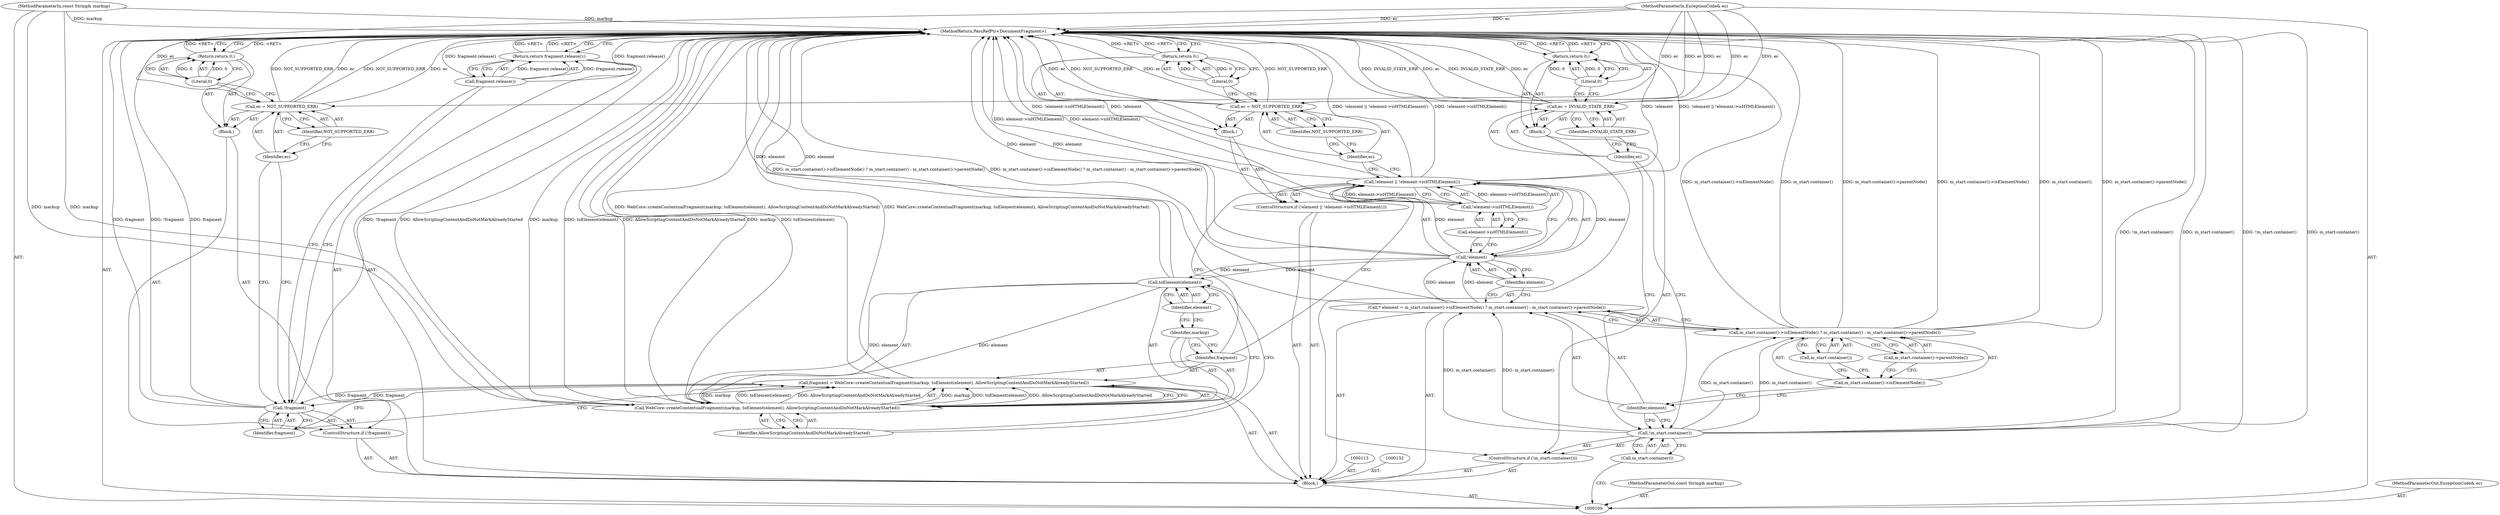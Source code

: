 digraph "0_Chrome_73edae623529f04c668268de49d00324b96166a2" {
"1000151" [label="(MethodReturn,PassRefPtr<DocumentFragment>)"];
"1000101" [label="(MethodParameterIn,const String& markup)"];
"1000206" [label="(MethodParameterOut,const String& markup)"];
"1000102" [label="(MethodParameterIn,ExceptionCode& ec)"];
"1000207" [label="(MethodParameterOut,ExceptionCode& ec)"];
"1000129" [label="(Identifier,NOT_SUPPORTED_ERR)"];
"1000127" [label="(Call,ec = NOT_SUPPORTED_ERR)"];
"1000128" [label="(Identifier,ec)"];
"1000131" [label="(Literal,0)"];
"1000130" [label="(Return,return 0;)"];
"1000139" [label="(Identifier,AllowScriptingContentAndDoNotMarkAlreadyStarted)"];
"1000133" [label="(Call,fragment = WebCore::createContextualFragment(markup, toElement(element), AllowScriptingContentAndDoNotMarkAlreadyStarted))"];
"1000134" [label="(Identifier,fragment)"];
"1000135" [label="(Call,WebCore::createContextualFragment(markup, toElement(element), AllowScriptingContentAndDoNotMarkAlreadyStarted))"];
"1000136" [label="(Identifier,markup)"];
"1000137" [label="(Call,toElement(element))"];
"1000138" [label="(Identifier,element)"];
"1000142" [label="(Identifier,fragment)"];
"1000143" [label="(Block,)"];
"1000140" [label="(ControlStructure,if (!fragment))"];
"1000141" [label="(Call,!fragment)"];
"1000146" [label="(Identifier,NOT_SUPPORTED_ERR)"];
"1000144" [label="(Call,ec = NOT_SUPPORTED_ERR)"];
"1000145" [label="(Identifier,ec)"];
"1000148" [label="(Literal,0)"];
"1000147" [label="(Return,return 0;)"];
"1000103" [label="(Block,)"];
"1000150" [label="(Call,fragment.release())"];
"1000149" [label="(Return,return fragment.release();)"];
"1000106" [label="(Call,m_start.container())"];
"1000107" [label="(Block,)"];
"1000104" [label="(ControlStructure,if (!m_start.container()))"];
"1000105" [label="(Call,!m_start.container())"];
"1000110" [label="(Identifier,INVALID_STATE_ERR)"];
"1000108" [label="(Call,ec = INVALID_STATE_ERR)"];
"1000109" [label="(Identifier,ec)"];
"1000112" [label="(Literal,0)"];
"1000111" [label="(Return,return 0;)"];
"1000115" [label="(Identifier,element)"];
"1000116" [label="(Call,m_start.container()->isElementNode() ? m_start.container() : m_start.container()->parentNode())"];
"1000117" [label="(Call,m_start.container()->isElementNode())"];
"1000118" [label="(Call,m_start.container())"];
"1000114" [label="(Call,* element = m_start.container()->isElementNode() ? m_start.container() : m_start.container()->parentNode())"];
"1000119" [label="(Call,m_start.container()->parentNode())"];
"1000124" [label="(Call,!element->isHTMLElement())"];
"1000125" [label="(Call,element->isHTMLElement())"];
"1000120" [label="(ControlStructure,if (!element || !element->isHTMLElement()))"];
"1000126" [label="(Block,)"];
"1000121" [label="(Call,!element || !element->isHTMLElement())"];
"1000122" [label="(Call,!element)"];
"1000123" [label="(Identifier,element)"];
"1000151" -> "1000100"  [label="AST: "];
"1000151" -> "1000111"  [label="CFG: "];
"1000151" -> "1000130"  [label="CFG: "];
"1000151" -> "1000147"  [label="CFG: "];
"1000151" -> "1000149"  [label="CFG: "];
"1000111" -> "1000151"  [label="DDG: <RET>"];
"1000147" -> "1000151"  [label="DDG: <RET>"];
"1000149" -> "1000151"  [label="DDG: <RET>"];
"1000116" -> "1000151"  [label="DDG: m_start.container()->isElementNode()"];
"1000116" -> "1000151"  [label="DDG: m_start.container()"];
"1000116" -> "1000151"  [label="DDG: m_start.container()->parentNode()"];
"1000141" -> "1000151"  [label="DDG: fragment"];
"1000141" -> "1000151"  [label="DDG: !fragment"];
"1000124" -> "1000151"  [label="DDG: element->isHTMLElement()"];
"1000105" -> "1000151"  [label="DDG: !m_start.container()"];
"1000105" -> "1000151"  [label="DDG: m_start.container()"];
"1000121" -> "1000151"  [label="DDG: !element || !element->isHTMLElement()"];
"1000121" -> "1000151"  [label="DDG: !element->isHTMLElement()"];
"1000121" -> "1000151"  [label="DDG: !element"];
"1000150" -> "1000151"  [label="DDG: fragment.release()"];
"1000144" -> "1000151"  [label="DDG: NOT_SUPPORTED_ERR"];
"1000144" -> "1000151"  [label="DDG: ec"];
"1000114" -> "1000151"  [label="DDG: m_start.container()->isElementNode() ? m_start.container() : m_start.container()->parentNode()"];
"1000122" -> "1000151"  [label="DDG: element"];
"1000135" -> "1000151"  [label="DDG: AllowScriptingContentAndDoNotMarkAlreadyStarted"];
"1000135" -> "1000151"  [label="DDG: markup"];
"1000135" -> "1000151"  [label="DDG: toElement(element)"];
"1000127" -> "1000151"  [label="DDG: NOT_SUPPORTED_ERR"];
"1000127" -> "1000151"  [label="DDG: ec"];
"1000102" -> "1000151"  [label="DDG: ec"];
"1000133" -> "1000151"  [label="DDG: WebCore::createContextualFragment(markup, toElement(element), AllowScriptingContentAndDoNotMarkAlreadyStarted)"];
"1000101" -> "1000151"  [label="DDG: markup"];
"1000108" -> "1000151"  [label="DDG: INVALID_STATE_ERR"];
"1000108" -> "1000151"  [label="DDG: ec"];
"1000137" -> "1000151"  [label="DDG: element"];
"1000130" -> "1000151"  [label="DDG: <RET>"];
"1000101" -> "1000100"  [label="AST: "];
"1000101" -> "1000151"  [label="DDG: markup"];
"1000101" -> "1000135"  [label="DDG: markup"];
"1000206" -> "1000100"  [label="AST: "];
"1000102" -> "1000100"  [label="AST: "];
"1000102" -> "1000151"  [label="DDG: ec"];
"1000102" -> "1000108"  [label="DDG: ec"];
"1000102" -> "1000127"  [label="DDG: ec"];
"1000102" -> "1000144"  [label="DDG: ec"];
"1000207" -> "1000100"  [label="AST: "];
"1000129" -> "1000127"  [label="AST: "];
"1000129" -> "1000128"  [label="CFG: "];
"1000127" -> "1000129"  [label="CFG: "];
"1000127" -> "1000126"  [label="AST: "];
"1000127" -> "1000129"  [label="CFG: "];
"1000128" -> "1000127"  [label="AST: "];
"1000129" -> "1000127"  [label="AST: "];
"1000131" -> "1000127"  [label="CFG: "];
"1000127" -> "1000151"  [label="DDG: NOT_SUPPORTED_ERR"];
"1000127" -> "1000151"  [label="DDG: ec"];
"1000102" -> "1000127"  [label="DDG: ec"];
"1000128" -> "1000127"  [label="AST: "];
"1000128" -> "1000121"  [label="CFG: "];
"1000129" -> "1000128"  [label="CFG: "];
"1000131" -> "1000130"  [label="AST: "];
"1000131" -> "1000127"  [label="CFG: "];
"1000130" -> "1000131"  [label="CFG: "];
"1000131" -> "1000130"  [label="DDG: 0"];
"1000130" -> "1000126"  [label="AST: "];
"1000130" -> "1000131"  [label="CFG: "];
"1000131" -> "1000130"  [label="AST: "];
"1000151" -> "1000130"  [label="CFG: "];
"1000130" -> "1000151"  [label="DDG: <RET>"];
"1000131" -> "1000130"  [label="DDG: 0"];
"1000139" -> "1000135"  [label="AST: "];
"1000139" -> "1000137"  [label="CFG: "];
"1000135" -> "1000139"  [label="CFG: "];
"1000133" -> "1000103"  [label="AST: "];
"1000133" -> "1000135"  [label="CFG: "];
"1000134" -> "1000133"  [label="AST: "];
"1000135" -> "1000133"  [label="AST: "];
"1000142" -> "1000133"  [label="CFG: "];
"1000133" -> "1000151"  [label="DDG: WebCore::createContextualFragment(markup, toElement(element), AllowScriptingContentAndDoNotMarkAlreadyStarted)"];
"1000135" -> "1000133"  [label="DDG: markup"];
"1000135" -> "1000133"  [label="DDG: toElement(element)"];
"1000135" -> "1000133"  [label="DDG: AllowScriptingContentAndDoNotMarkAlreadyStarted"];
"1000133" -> "1000141"  [label="DDG: fragment"];
"1000134" -> "1000133"  [label="AST: "];
"1000134" -> "1000121"  [label="CFG: "];
"1000136" -> "1000134"  [label="CFG: "];
"1000135" -> "1000133"  [label="AST: "];
"1000135" -> "1000139"  [label="CFG: "];
"1000136" -> "1000135"  [label="AST: "];
"1000137" -> "1000135"  [label="AST: "];
"1000139" -> "1000135"  [label="AST: "];
"1000133" -> "1000135"  [label="CFG: "];
"1000135" -> "1000151"  [label="DDG: AllowScriptingContentAndDoNotMarkAlreadyStarted"];
"1000135" -> "1000151"  [label="DDG: markup"];
"1000135" -> "1000151"  [label="DDG: toElement(element)"];
"1000135" -> "1000133"  [label="DDG: markup"];
"1000135" -> "1000133"  [label="DDG: toElement(element)"];
"1000135" -> "1000133"  [label="DDG: AllowScriptingContentAndDoNotMarkAlreadyStarted"];
"1000101" -> "1000135"  [label="DDG: markup"];
"1000137" -> "1000135"  [label="DDG: element"];
"1000136" -> "1000135"  [label="AST: "];
"1000136" -> "1000134"  [label="CFG: "];
"1000138" -> "1000136"  [label="CFG: "];
"1000137" -> "1000135"  [label="AST: "];
"1000137" -> "1000138"  [label="CFG: "];
"1000138" -> "1000137"  [label="AST: "];
"1000139" -> "1000137"  [label="CFG: "];
"1000137" -> "1000151"  [label="DDG: element"];
"1000137" -> "1000135"  [label="DDG: element"];
"1000122" -> "1000137"  [label="DDG: element"];
"1000138" -> "1000137"  [label="AST: "];
"1000138" -> "1000136"  [label="CFG: "];
"1000137" -> "1000138"  [label="CFG: "];
"1000142" -> "1000141"  [label="AST: "];
"1000142" -> "1000133"  [label="CFG: "];
"1000141" -> "1000142"  [label="CFG: "];
"1000143" -> "1000140"  [label="AST: "];
"1000144" -> "1000143"  [label="AST: "];
"1000147" -> "1000143"  [label="AST: "];
"1000140" -> "1000103"  [label="AST: "];
"1000141" -> "1000140"  [label="AST: "];
"1000143" -> "1000140"  [label="AST: "];
"1000141" -> "1000140"  [label="AST: "];
"1000141" -> "1000142"  [label="CFG: "];
"1000142" -> "1000141"  [label="AST: "];
"1000145" -> "1000141"  [label="CFG: "];
"1000150" -> "1000141"  [label="CFG: "];
"1000141" -> "1000151"  [label="DDG: fragment"];
"1000141" -> "1000151"  [label="DDG: !fragment"];
"1000133" -> "1000141"  [label="DDG: fragment"];
"1000146" -> "1000144"  [label="AST: "];
"1000146" -> "1000145"  [label="CFG: "];
"1000144" -> "1000146"  [label="CFG: "];
"1000144" -> "1000143"  [label="AST: "];
"1000144" -> "1000146"  [label="CFG: "];
"1000145" -> "1000144"  [label="AST: "];
"1000146" -> "1000144"  [label="AST: "];
"1000148" -> "1000144"  [label="CFG: "];
"1000144" -> "1000151"  [label="DDG: NOT_SUPPORTED_ERR"];
"1000144" -> "1000151"  [label="DDG: ec"];
"1000102" -> "1000144"  [label="DDG: ec"];
"1000145" -> "1000144"  [label="AST: "];
"1000145" -> "1000141"  [label="CFG: "];
"1000146" -> "1000145"  [label="CFG: "];
"1000148" -> "1000147"  [label="AST: "];
"1000148" -> "1000144"  [label="CFG: "];
"1000147" -> "1000148"  [label="CFG: "];
"1000148" -> "1000147"  [label="DDG: 0"];
"1000147" -> "1000143"  [label="AST: "];
"1000147" -> "1000148"  [label="CFG: "];
"1000148" -> "1000147"  [label="AST: "];
"1000151" -> "1000147"  [label="CFG: "];
"1000147" -> "1000151"  [label="DDG: <RET>"];
"1000148" -> "1000147"  [label="DDG: 0"];
"1000103" -> "1000100"  [label="AST: "];
"1000104" -> "1000103"  [label="AST: "];
"1000113" -> "1000103"  [label="AST: "];
"1000114" -> "1000103"  [label="AST: "];
"1000120" -> "1000103"  [label="AST: "];
"1000132" -> "1000103"  [label="AST: "];
"1000133" -> "1000103"  [label="AST: "];
"1000140" -> "1000103"  [label="AST: "];
"1000149" -> "1000103"  [label="AST: "];
"1000150" -> "1000149"  [label="AST: "];
"1000150" -> "1000141"  [label="CFG: "];
"1000149" -> "1000150"  [label="CFG: "];
"1000150" -> "1000151"  [label="DDG: fragment.release()"];
"1000150" -> "1000149"  [label="DDG: fragment.release()"];
"1000149" -> "1000103"  [label="AST: "];
"1000149" -> "1000150"  [label="CFG: "];
"1000150" -> "1000149"  [label="AST: "];
"1000151" -> "1000149"  [label="CFG: "];
"1000149" -> "1000151"  [label="DDG: <RET>"];
"1000150" -> "1000149"  [label="DDG: fragment.release()"];
"1000106" -> "1000105"  [label="AST: "];
"1000106" -> "1000100"  [label="CFG: "];
"1000105" -> "1000106"  [label="CFG: "];
"1000107" -> "1000104"  [label="AST: "];
"1000108" -> "1000107"  [label="AST: "];
"1000111" -> "1000107"  [label="AST: "];
"1000104" -> "1000103"  [label="AST: "];
"1000105" -> "1000104"  [label="AST: "];
"1000107" -> "1000104"  [label="AST: "];
"1000105" -> "1000104"  [label="AST: "];
"1000105" -> "1000106"  [label="CFG: "];
"1000106" -> "1000105"  [label="AST: "];
"1000109" -> "1000105"  [label="CFG: "];
"1000115" -> "1000105"  [label="CFG: "];
"1000105" -> "1000151"  [label="DDG: !m_start.container()"];
"1000105" -> "1000151"  [label="DDG: m_start.container()"];
"1000105" -> "1000114"  [label="DDG: m_start.container()"];
"1000105" -> "1000116"  [label="DDG: m_start.container()"];
"1000110" -> "1000108"  [label="AST: "];
"1000110" -> "1000109"  [label="CFG: "];
"1000108" -> "1000110"  [label="CFG: "];
"1000108" -> "1000107"  [label="AST: "];
"1000108" -> "1000110"  [label="CFG: "];
"1000109" -> "1000108"  [label="AST: "];
"1000110" -> "1000108"  [label="AST: "];
"1000112" -> "1000108"  [label="CFG: "];
"1000108" -> "1000151"  [label="DDG: INVALID_STATE_ERR"];
"1000108" -> "1000151"  [label="DDG: ec"];
"1000102" -> "1000108"  [label="DDG: ec"];
"1000109" -> "1000108"  [label="AST: "];
"1000109" -> "1000105"  [label="CFG: "];
"1000110" -> "1000109"  [label="CFG: "];
"1000112" -> "1000111"  [label="AST: "];
"1000112" -> "1000108"  [label="CFG: "];
"1000111" -> "1000112"  [label="CFG: "];
"1000112" -> "1000111"  [label="DDG: 0"];
"1000111" -> "1000107"  [label="AST: "];
"1000111" -> "1000112"  [label="CFG: "];
"1000112" -> "1000111"  [label="AST: "];
"1000151" -> "1000111"  [label="CFG: "];
"1000111" -> "1000151"  [label="DDG: <RET>"];
"1000112" -> "1000111"  [label="DDG: 0"];
"1000115" -> "1000114"  [label="AST: "];
"1000115" -> "1000105"  [label="CFG: "];
"1000117" -> "1000115"  [label="CFG: "];
"1000116" -> "1000114"  [label="AST: "];
"1000116" -> "1000118"  [label="CFG: "];
"1000116" -> "1000119"  [label="CFG: "];
"1000117" -> "1000116"  [label="AST: "];
"1000118" -> "1000116"  [label="AST: "];
"1000119" -> "1000116"  [label="AST: "];
"1000114" -> "1000116"  [label="CFG: "];
"1000116" -> "1000151"  [label="DDG: m_start.container()->isElementNode()"];
"1000116" -> "1000151"  [label="DDG: m_start.container()"];
"1000116" -> "1000151"  [label="DDG: m_start.container()->parentNode()"];
"1000105" -> "1000116"  [label="DDG: m_start.container()"];
"1000117" -> "1000116"  [label="AST: "];
"1000117" -> "1000115"  [label="CFG: "];
"1000118" -> "1000117"  [label="CFG: "];
"1000119" -> "1000117"  [label="CFG: "];
"1000118" -> "1000116"  [label="AST: "];
"1000118" -> "1000117"  [label="CFG: "];
"1000116" -> "1000118"  [label="CFG: "];
"1000114" -> "1000103"  [label="AST: "];
"1000114" -> "1000116"  [label="CFG: "];
"1000115" -> "1000114"  [label="AST: "];
"1000116" -> "1000114"  [label="AST: "];
"1000123" -> "1000114"  [label="CFG: "];
"1000114" -> "1000151"  [label="DDG: m_start.container()->isElementNode() ? m_start.container() : m_start.container()->parentNode()"];
"1000105" -> "1000114"  [label="DDG: m_start.container()"];
"1000114" -> "1000122"  [label="DDG: element"];
"1000119" -> "1000116"  [label="AST: "];
"1000119" -> "1000117"  [label="CFG: "];
"1000116" -> "1000119"  [label="CFG: "];
"1000124" -> "1000121"  [label="AST: "];
"1000124" -> "1000125"  [label="CFG: "];
"1000125" -> "1000124"  [label="AST: "];
"1000121" -> "1000124"  [label="CFG: "];
"1000124" -> "1000151"  [label="DDG: element->isHTMLElement()"];
"1000124" -> "1000121"  [label="DDG: element->isHTMLElement()"];
"1000125" -> "1000124"  [label="AST: "];
"1000125" -> "1000122"  [label="CFG: "];
"1000124" -> "1000125"  [label="CFG: "];
"1000120" -> "1000103"  [label="AST: "];
"1000121" -> "1000120"  [label="AST: "];
"1000126" -> "1000120"  [label="AST: "];
"1000126" -> "1000120"  [label="AST: "];
"1000127" -> "1000126"  [label="AST: "];
"1000130" -> "1000126"  [label="AST: "];
"1000121" -> "1000120"  [label="AST: "];
"1000121" -> "1000122"  [label="CFG: "];
"1000121" -> "1000124"  [label="CFG: "];
"1000122" -> "1000121"  [label="AST: "];
"1000124" -> "1000121"  [label="AST: "];
"1000128" -> "1000121"  [label="CFG: "];
"1000134" -> "1000121"  [label="CFG: "];
"1000121" -> "1000151"  [label="DDG: !element || !element->isHTMLElement()"];
"1000121" -> "1000151"  [label="DDG: !element->isHTMLElement()"];
"1000121" -> "1000151"  [label="DDG: !element"];
"1000122" -> "1000121"  [label="DDG: element"];
"1000124" -> "1000121"  [label="DDG: element->isHTMLElement()"];
"1000122" -> "1000121"  [label="AST: "];
"1000122" -> "1000123"  [label="CFG: "];
"1000123" -> "1000122"  [label="AST: "];
"1000125" -> "1000122"  [label="CFG: "];
"1000121" -> "1000122"  [label="CFG: "];
"1000122" -> "1000151"  [label="DDG: element"];
"1000122" -> "1000121"  [label="DDG: element"];
"1000114" -> "1000122"  [label="DDG: element"];
"1000122" -> "1000137"  [label="DDG: element"];
"1000123" -> "1000122"  [label="AST: "];
"1000123" -> "1000114"  [label="CFG: "];
"1000122" -> "1000123"  [label="CFG: "];
}
